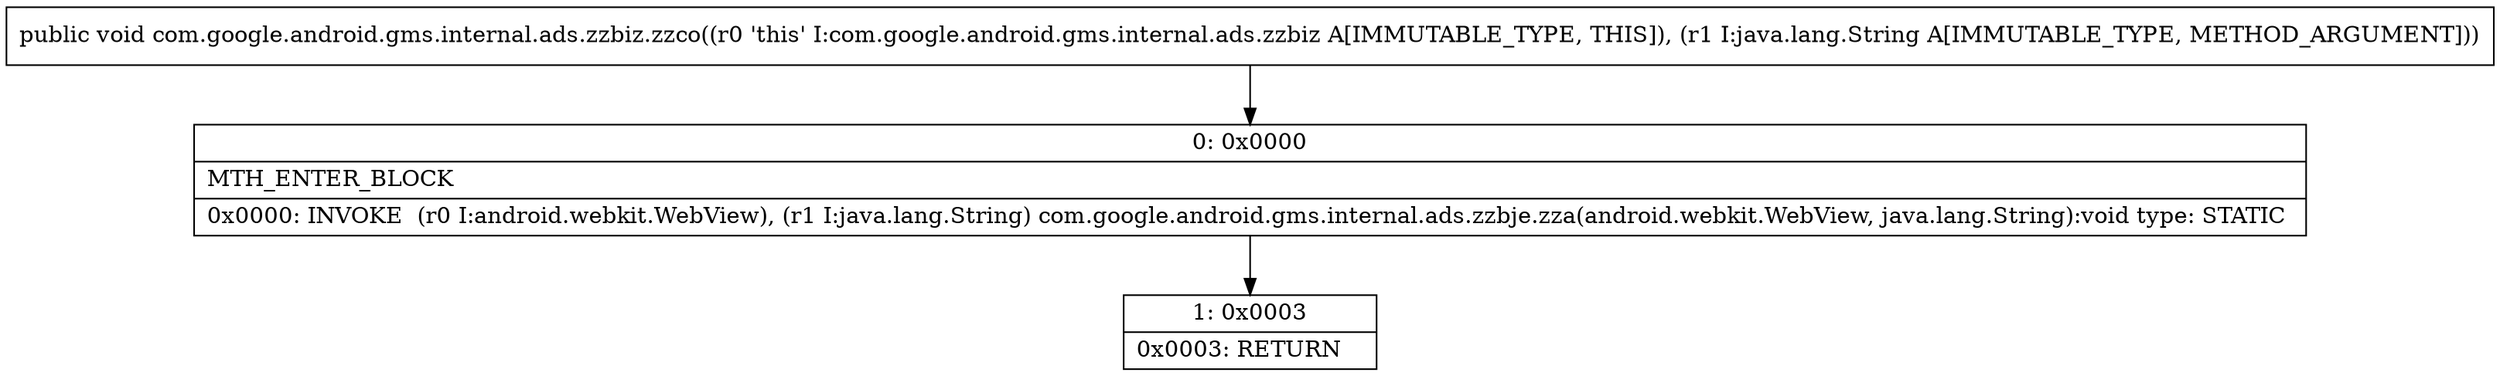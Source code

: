 digraph "CFG forcom.google.android.gms.internal.ads.zzbiz.zzco(Ljava\/lang\/String;)V" {
Node_0 [shape=record,label="{0\:\ 0x0000|MTH_ENTER_BLOCK\l|0x0000: INVOKE  (r0 I:android.webkit.WebView), (r1 I:java.lang.String) com.google.android.gms.internal.ads.zzbje.zza(android.webkit.WebView, java.lang.String):void type: STATIC \l}"];
Node_1 [shape=record,label="{1\:\ 0x0003|0x0003: RETURN   \l}"];
MethodNode[shape=record,label="{public void com.google.android.gms.internal.ads.zzbiz.zzco((r0 'this' I:com.google.android.gms.internal.ads.zzbiz A[IMMUTABLE_TYPE, THIS]), (r1 I:java.lang.String A[IMMUTABLE_TYPE, METHOD_ARGUMENT])) }"];
MethodNode -> Node_0;
Node_0 -> Node_1;
}

